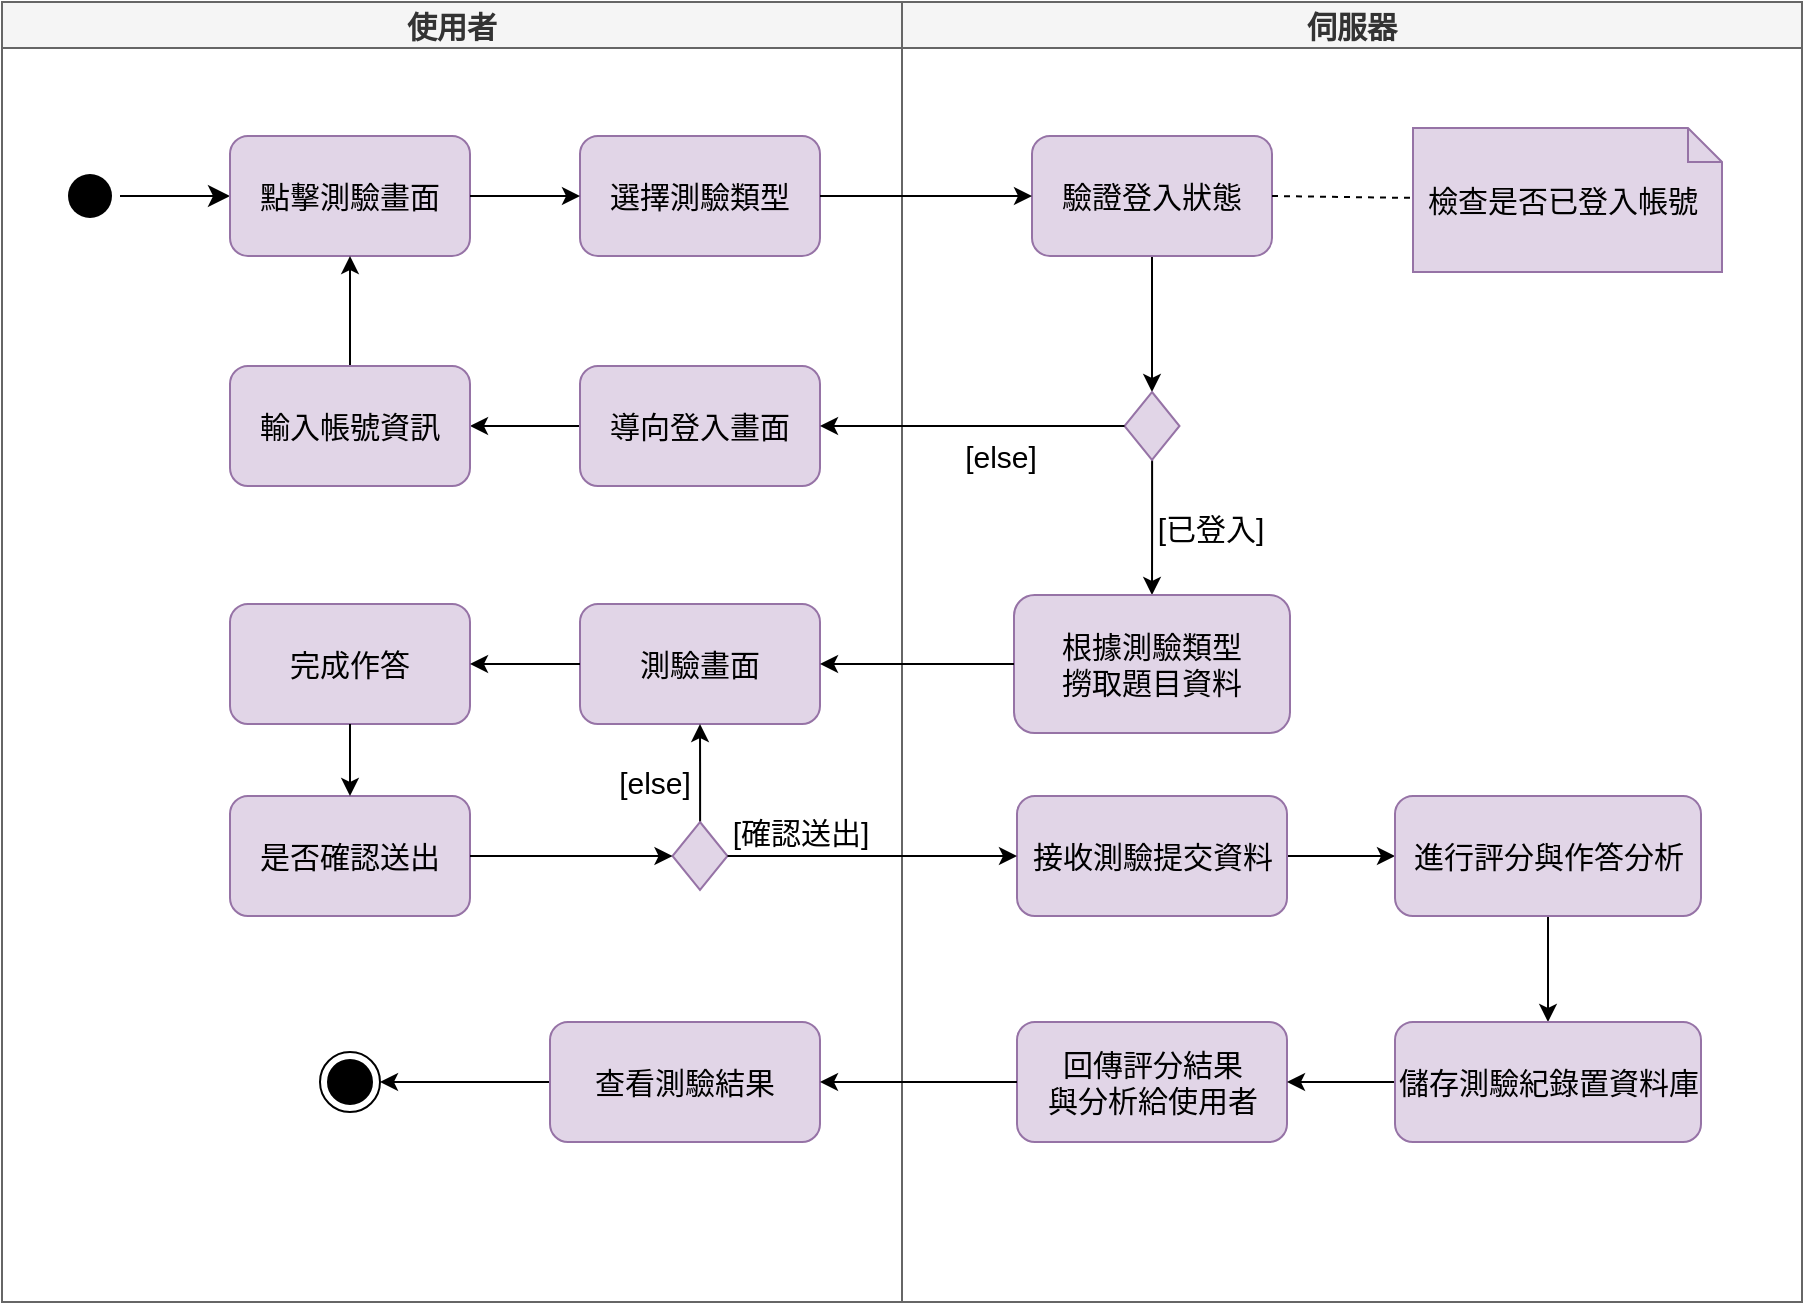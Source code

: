 <mxfile version="26.2.2">
  <diagram name="第 1 页" id="wPiwdumu1q1CmesRkCHY">
    <mxGraphModel dx="1228" dy="736" grid="0" gridSize="10" guides="1" tooltips="1" connect="1" arrows="1" fold="1" page="0" pageScale="1" pageWidth="827" pageHeight="1169" math="0" shadow="0">
      <root>
        <mxCell id="0" />
        <mxCell id="1" parent="0" />
        <mxCell id="4Vmu954Ob7FCXF9QkjN_-1" value="使用者" style="swimlane;whiteSpace=wrap;fillColor=#f5f5f5;fontColor=#333333;strokeColor=#666666;fontSize=15;" vertex="1" parent="1">
          <mxGeometry x="210" y="120" width="450" height="650" as="geometry" />
        </mxCell>
        <mxCell id="4Vmu954Ob7FCXF9QkjN_-2" value="" style="ellipse;shape=startState;fillColor=#000000;strokeColor=none;fontSize=15;" vertex="1" parent="4Vmu954Ob7FCXF9QkjN_-1">
          <mxGeometry x="29" y="82" width="30" height="30" as="geometry" />
        </mxCell>
        <mxCell id="4Vmu954Ob7FCXF9QkjN_-3" value="" style="edgeStyle=elbowEdgeStyle;elbow=horizontal;verticalAlign=bottom;endArrow=classic;endSize=8;strokeColor=#000000;endFill=1;rounded=0;entryX=0;entryY=0.5;entryDx=0;entryDy=0;fontSize=15;" edge="1" parent="4Vmu954Ob7FCXF9QkjN_-1" source="4Vmu954Ob7FCXF9QkjN_-2" target="4Vmu954Ob7FCXF9QkjN_-4">
          <mxGeometry x="100" y="40" as="geometry">
            <mxPoint x="4.5" y="99" as="targetPoint" />
          </mxGeometry>
        </mxCell>
        <mxCell id="4Vmu954Ob7FCXF9QkjN_-4" value="&lt;span style=&quot;text-wrap-mode: nowrap;&quot;&gt;點擊測驗畫面&lt;/span&gt;" style="rounded=1;whiteSpace=wrap;html=1;fillColor=#e1d5e7;strokeColor=#9673a6;fontSize=15;" vertex="1" parent="4Vmu954Ob7FCXF9QkjN_-1">
          <mxGeometry x="114" y="67" width="120" height="60" as="geometry" />
        </mxCell>
        <mxCell id="4Vmu954Ob7FCXF9QkjN_-5" value="選擇測驗類型" style="rounded=1;whiteSpace=wrap;html=1;fillColor=#e1d5e7;strokeColor=#9673a6;fontSize=15;" vertex="1" parent="4Vmu954Ob7FCXF9QkjN_-1">
          <mxGeometry x="289" y="67" width="120" height="60" as="geometry" />
        </mxCell>
        <mxCell id="4Vmu954Ob7FCXF9QkjN_-6" value="" style="endArrow=classic;strokeColor=#000000;endFill=1;rounded=0;exitX=1;exitY=0.5;exitDx=0;exitDy=0;entryX=0;entryY=0.5;entryDx=0;entryDy=0;fontSize=15;" edge="1" parent="4Vmu954Ob7FCXF9QkjN_-1" source="4Vmu954Ob7FCXF9QkjN_-4" target="4Vmu954Ob7FCXF9QkjN_-5">
          <mxGeometry relative="1" as="geometry">
            <mxPoint x="114.5" y="99" as="sourcePoint" />
            <mxPoint x="168.667" y="164" as="targetPoint" />
          </mxGeometry>
        </mxCell>
        <mxCell id="4Vmu954Ob7FCXF9QkjN_-7" value="" style="ellipse;shape=endState;fillColor=#000000;strokeColor=#000000;fontSize=15;" vertex="1" parent="4Vmu954Ob7FCXF9QkjN_-1">
          <mxGeometry x="159" y="525" width="30" height="30" as="geometry" />
        </mxCell>
        <mxCell id="4Vmu954Ob7FCXF9QkjN_-56" style="edgeStyle=orthogonalEdgeStyle;rounded=0;orthogonalLoop=1;jettySize=auto;html=1;entryX=1;entryY=0.5;entryDx=0;entryDy=0;" edge="1" parent="4Vmu954Ob7FCXF9QkjN_-1" source="4Vmu954Ob7FCXF9QkjN_-9" target="4Vmu954Ob7FCXF9QkjN_-55">
          <mxGeometry relative="1" as="geometry" />
        </mxCell>
        <mxCell id="4Vmu954Ob7FCXF9QkjN_-9" value="&lt;span style=&quot;text-wrap-mode: nowrap;&quot;&gt;導向登入畫面&lt;/span&gt;" style="rounded=1;whiteSpace=wrap;html=1;fillColor=#e1d5e7;strokeColor=#9673a6;fontSize=15;" vertex="1" parent="4Vmu954Ob7FCXF9QkjN_-1">
          <mxGeometry x="289" y="182" width="120" height="60" as="geometry" />
        </mxCell>
        <mxCell id="4Vmu954Ob7FCXF9QkjN_-10" value="&lt;span style=&quot;text-wrap-mode: nowrap;&quot;&gt;測驗畫面&lt;/span&gt;" style="rounded=1;whiteSpace=wrap;html=1;fillColor=#e1d5e7;strokeColor=#9673a6;fontSize=15;" vertex="1" parent="4Vmu954Ob7FCXF9QkjN_-1">
          <mxGeometry x="289" y="301" width="120" height="60" as="geometry" />
        </mxCell>
        <mxCell id="4Vmu954Ob7FCXF9QkjN_-13" style="edgeStyle=orthogonalEdgeStyle;rounded=0;orthogonalLoop=1;jettySize=auto;html=1;entryX=1;entryY=0.5;entryDx=0;entryDy=0;" edge="1" parent="4Vmu954Ob7FCXF9QkjN_-1" source="4Vmu954Ob7FCXF9QkjN_-14" target="4Vmu954Ob7FCXF9QkjN_-7">
          <mxGeometry relative="1" as="geometry" />
        </mxCell>
        <mxCell id="4Vmu954Ob7FCXF9QkjN_-14" value="查看測驗結果" style="rounded=1;whiteSpace=wrap;html=1;fillColor=#e1d5e7;strokeColor=#9673a6;fontSize=15;" vertex="1" parent="4Vmu954Ob7FCXF9QkjN_-1">
          <mxGeometry x="274" y="510" width="135" height="60" as="geometry" />
        </mxCell>
        <mxCell id="4Vmu954Ob7FCXF9QkjN_-57" style="edgeStyle=orthogonalEdgeStyle;rounded=0;orthogonalLoop=1;jettySize=auto;html=1;entryX=0.5;entryY=1;entryDx=0;entryDy=0;" edge="1" parent="4Vmu954Ob7FCXF9QkjN_-1" source="4Vmu954Ob7FCXF9QkjN_-55" target="4Vmu954Ob7FCXF9QkjN_-4">
          <mxGeometry relative="1" as="geometry" />
        </mxCell>
        <mxCell id="4Vmu954Ob7FCXF9QkjN_-55" value="&lt;span style=&quot;text-wrap-mode: nowrap;&quot;&gt;輸入帳號資訊&lt;/span&gt;" style="rounded=1;whiteSpace=wrap;html=1;fillColor=#e1d5e7;strokeColor=#9673a6;fontSize=15;" vertex="1" parent="4Vmu954Ob7FCXF9QkjN_-1">
          <mxGeometry x="114" y="182" width="120" height="60" as="geometry" />
        </mxCell>
        <mxCell id="4Vmu954Ob7FCXF9QkjN_-58" value="&lt;span style=&quot;text-wrap-mode: nowrap;&quot;&gt;完成作答&lt;/span&gt;" style="rounded=1;whiteSpace=wrap;html=1;fillColor=#e1d5e7;strokeColor=#9673a6;fontSize=15;" vertex="1" parent="4Vmu954Ob7FCXF9QkjN_-1">
          <mxGeometry x="114" y="301" width="120" height="60" as="geometry" />
        </mxCell>
        <mxCell id="4Vmu954Ob7FCXF9QkjN_-49" style="edgeStyle=orthogonalEdgeStyle;rounded=0;orthogonalLoop=1;jettySize=auto;html=1;entryX=1;entryY=0.5;entryDx=0;entryDy=0;fontSize=15;exitX=0;exitY=0.5;exitDx=0;exitDy=0;" edge="1" parent="4Vmu954Ob7FCXF9QkjN_-1" source="4Vmu954Ob7FCXF9QkjN_-10" target="4Vmu954Ob7FCXF9QkjN_-58">
          <mxGeometry relative="1" as="geometry" />
        </mxCell>
        <mxCell id="4Vmu954Ob7FCXF9QkjN_-73" style="edgeStyle=orthogonalEdgeStyle;rounded=0;orthogonalLoop=1;jettySize=auto;html=1;entryX=0.5;entryY=1;entryDx=0;entryDy=0;" edge="1" parent="4Vmu954Ob7FCXF9QkjN_-1" source="4Vmu954Ob7FCXF9QkjN_-69" target="4Vmu954Ob7FCXF9QkjN_-10">
          <mxGeometry relative="1" as="geometry" />
        </mxCell>
        <mxCell id="4Vmu954Ob7FCXF9QkjN_-69" value="" style="rhombus;whiteSpace=wrap;html=1;fillColor=#e1d5e7;strokeColor=#9673a6;fontSize=15;" vertex="1" parent="4Vmu954Ob7FCXF9QkjN_-1">
          <mxGeometry x="335.25" y="410" width="27.5" height="34" as="geometry" />
        </mxCell>
        <mxCell id="4Vmu954Ob7FCXF9QkjN_-72" value="[確認送出]" style="text;html=1;align=center;verticalAlign=middle;resizable=0;points=[];autosize=1;strokeColor=none;fillColor=none;fontSize=15;rotation=0;" vertex="1" parent="4Vmu954Ob7FCXF9QkjN_-1">
          <mxGeometry x="356" y="400" width="86" height="30" as="geometry" />
        </mxCell>
        <mxCell id="4Vmu954Ob7FCXF9QkjN_-75" value="[else]" style="text;html=1;align=center;verticalAlign=middle;resizable=0;points=[];autosize=1;strokeColor=none;fillColor=none;fontSize=15;" vertex="1" parent="4Vmu954Ob7FCXF9QkjN_-1">
          <mxGeometry x="296" y="375" width="60" height="30" as="geometry" />
        </mxCell>
        <mxCell id="4Vmu954Ob7FCXF9QkjN_-20" value="伺服器" style="swimlane;whiteSpace=wrap;fillColor=#f5f5f5;fontColor=#333333;strokeColor=#666666;fontSize=15;" vertex="1" parent="1">
          <mxGeometry x="660" y="120" width="450" height="650" as="geometry" />
        </mxCell>
        <mxCell id="4Vmu954Ob7FCXF9QkjN_-21" value="檢查是否已登入帳號" style="shape=note;whiteSpace=wrap;size=17;align=left;fillColor=#e1d5e7;strokeColor=#9673a6;perimeterSpacing=0;spacingLeft=5;fontSize=15;" vertex="1" parent="4Vmu954Ob7FCXF9QkjN_-20">
          <mxGeometry x="255.5" y="63" width="154.5" height="72" as="geometry" />
        </mxCell>
        <mxCell id="4Vmu954Ob7FCXF9QkjN_-22" value="" style="endArrow=classic;strokeColor=#000000;endFill=1;rounded=0;entryX=0.5;entryY=0;entryDx=0;entryDy=0;exitX=0.5;exitY=1;exitDx=0;exitDy=0;fontSize=15;" edge="1" parent="4Vmu954Ob7FCXF9QkjN_-20" source="4Vmu954Ob7FCXF9QkjN_-23" target="4Vmu954Ob7FCXF9QkjN_-26">
          <mxGeometry relative="1" as="geometry">
            <mxPoint x="124.545" y="142" as="sourcePoint" />
            <mxPoint x="80.955" y="325" as="targetPoint" />
          </mxGeometry>
        </mxCell>
        <mxCell id="4Vmu954Ob7FCXF9QkjN_-23" value="驗證登入狀態" style="rounded=1;whiteSpace=wrap;html=1;fillColor=#e1d5e7;strokeColor=#9673a6;fontSize=15;" vertex="1" parent="4Vmu954Ob7FCXF9QkjN_-20">
          <mxGeometry x="65" y="67" width="120" height="60" as="geometry" />
        </mxCell>
        <mxCell id="4Vmu954Ob7FCXF9QkjN_-24" value="" style="endArrow=none;strokeColor=#000000;endFill=0;rounded=0;dashed=1;exitX=1;exitY=0.5;exitDx=0;exitDy=0;fontColor=default;fontSize=15;" edge="1" parent="4Vmu954Ob7FCXF9QkjN_-20" source="4Vmu954Ob7FCXF9QkjN_-23" target="4Vmu954Ob7FCXF9QkjN_-21">
          <mxGeometry relative="1" as="geometry">
            <mxPoint x="185.5" y="99" as="sourcePoint" />
          </mxGeometry>
        </mxCell>
        <mxCell id="4Vmu954Ob7FCXF9QkjN_-25" style="edgeStyle=orthogonalEdgeStyle;rounded=0;orthogonalLoop=1;jettySize=auto;html=1;entryX=0.5;entryY=0;entryDx=0;entryDy=0;fontSize=15;" edge="1" parent="4Vmu954Ob7FCXF9QkjN_-20" source="4Vmu954Ob7FCXF9QkjN_-26" target="4Vmu954Ob7FCXF9QkjN_-28">
          <mxGeometry relative="1" as="geometry" />
        </mxCell>
        <mxCell id="4Vmu954Ob7FCXF9QkjN_-26" value="" style="rhombus;whiteSpace=wrap;html=1;fillColor=#e1d5e7;strokeColor=#9673a6;fontSize=15;" vertex="1" parent="4Vmu954Ob7FCXF9QkjN_-20">
          <mxGeometry x="111.25" y="195" width="27.5" height="34" as="geometry" />
        </mxCell>
        <mxCell id="4Vmu954Ob7FCXF9QkjN_-27" value="[已登入]" style="text;html=1;align=center;verticalAlign=middle;resizable=0;points=[];autosize=1;strokeColor=none;fillColor=none;fontSize=15;rotation=0;" vertex="1" parent="4Vmu954Ob7FCXF9QkjN_-20">
          <mxGeometry x="114" y="248" width="80" height="30" as="geometry" />
        </mxCell>
        <mxCell id="4Vmu954Ob7FCXF9QkjN_-28" value="根據測驗類型&lt;br&gt;撈取題目資料" style="rounded=1;whiteSpace=wrap;html=1;fillColor=#e1d5e7;strokeColor=#9673a6;fontSize=15;" vertex="1" parent="4Vmu954Ob7FCXF9QkjN_-20">
          <mxGeometry x="56" y="296.5" width="138" height="69" as="geometry" />
        </mxCell>
        <mxCell id="4Vmu954Ob7FCXF9QkjN_-29" value="[else]" style="text;html=1;align=center;verticalAlign=middle;resizable=0;points=[];autosize=1;strokeColor=none;fillColor=none;fontSize=15;" vertex="1" parent="4Vmu954Ob7FCXF9QkjN_-20">
          <mxGeometry x="19" y="212" width="60" height="30" as="geometry" />
        </mxCell>
        <mxCell id="4Vmu954Ob7FCXF9QkjN_-30" style="edgeStyle=orthogonalEdgeStyle;rounded=0;orthogonalLoop=1;jettySize=auto;html=1;entryX=0;entryY=0.5;entryDx=0;entryDy=0;" edge="1" parent="4Vmu954Ob7FCXF9QkjN_-20" source="4Vmu954Ob7FCXF9QkjN_-31" target="4Vmu954Ob7FCXF9QkjN_-60">
          <mxGeometry relative="1" as="geometry">
            <mxPoint x="125" y="500" as="targetPoint" />
          </mxGeometry>
        </mxCell>
        <mxCell id="4Vmu954Ob7FCXF9QkjN_-31" value="接收測驗提交資料" style="rounded=1;whiteSpace=wrap;html=1;fillColor=#e1d5e7;strokeColor=#9673a6;fontSize=15;" vertex="1" parent="4Vmu954Ob7FCXF9QkjN_-20">
          <mxGeometry x="57.5" y="397" width="135" height="60" as="geometry" />
        </mxCell>
        <mxCell id="4Vmu954Ob7FCXF9QkjN_-63" style="edgeStyle=orthogonalEdgeStyle;rounded=0;orthogonalLoop=1;jettySize=auto;html=1;entryX=0.5;entryY=0;entryDx=0;entryDy=0;" edge="1" parent="4Vmu954Ob7FCXF9QkjN_-20" source="4Vmu954Ob7FCXF9QkjN_-60" target="4Vmu954Ob7FCXF9QkjN_-65">
          <mxGeometry relative="1" as="geometry" />
        </mxCell>
        <mxCell id="4Vmu954Ob7FCXF9QkjN_-60" value="進行評分與作答分析" style="rounded=1;whiteSpace=wrap;html=1;fillColor=#e1d5e7;strokeColor=#9673a6;fontSize=15;" vertex="1" parent="4Vmu954Ob7FCXF9QkjN_-20">
          <mxGeometry x="246.5" y="397" width="153" height="60" as="geometry" />
        </mxCell>
        <mxCell id="4Vmu954Ob7FCXF9QkjN_-62" value="回傳評分結果&lt;br&gt;與分析給使用者" style="rounded=1;whiteSpace=wrap;html=1;fillColor=#e1d5e7;strokeColor=#9673a6;fontSize=15;" vertex="1" parent="4Vmu954Ob7FCXF9QkjN_-20">
          <mxGeometry x="57.5" y="510" width="135" height="60" as="geometry" />
        </mxCell>
        <mxCell id="4Vmu954Ob7FCXF9QkjN_-66" style="edgeStyle=orthogonalEdgeStyle;rounded=0;orthogonalLoop=1;jettySize=auto;html=1;entryX=1;entryY=0.5;entryDx=0;entryDy=0;" edge="1" parent="4Vmu954Ob7FCXF9QkjN_-20" source="4Vmu954Ob7FCXF9QkjN_-65" target="4Vmu954Ob7FCXF9QkjN_-62">
          <mxGeometry relative="1" as="geometry" />
        </mxCell>
        <mxCell id="4Vmu954Ob7FCXF9QkjN_-65" value="儲存測驗紀錄置資料庫" style="rounded=1;whiteSpace=wrap;html=1;fillColor=#e1d5e7;strokeColor=#9673a6;fontSize=15;" vertex="1" parent="4Vmu954Ob7FCXF9QkjN_-20">
          <mxGeometry x="246.5" y="510" width="153" height="60" as="geometry" />
        </mxCell>
        <mxCell id="4Vmu954Ob7FCXF9QkjN_-67" value="&lt;span style=&quot;text-wrap-mode: nowrap;&quot;&gt;是否確認送出&lt;/span&gt;" style="rounded=1;whiteSpace=wrap;html=1;fillColor=#e1d5e7;strokeColor=#9673a6;fontSize=15;" vertex="1" parent="4Vmu954Ob7FCXF9QkjN_-20">
          <mxGeometry x="-336" y="397" width="120" height="60" as="geometry" />
        </mxCell>
        <mxCell id="4Vmu954Ob7FCXF9QkjN_-46" style="edgeStyle=orthogonalEdgeStyle;rounded=0;orthogonalLoop=1;jettySize=auto;html=1;entryX=1;entryY=0.5;entryDx=0;entryDy=0;fontSize=15;" edge="1" parent="1" source="4Vmu954Ob7FCXF9QkjN_-28" target="4Vmu954Ob7FCXF9QkjN_-10">
          <mxGeometry relative="1" as="geometry" />
        </mxCell>
        <mxCell id="4Vmu954Ob7FCXF9QkjN_-47" style="edgeStyle=orthogonalEdgeStyle;rounded=0;orthogonalLoop=1;jettySize=auto;html=1;entryX=1;entryY=0.5;entryDx=0;entryDy=0;fontSize=15;" edge="1" parent="1" source="4Vmu954Ob7FCXF9QkjN_-26" target="4Vmu954Ob7FCXF9QkjN_-9">
          <mxGeometry relative="1" as="geometry" />
        </mxCell>
        <mxCell id="4Vmu954Ob7FCXF9QkjN_-48" value="" style="endArrow=classic;strokeColor=#000000;endFill=1;rounded=0;exitX=1;exitY=0.5;exitDx=0;exitDy=0;entryX=0;entryY=0.5;entryDx=0;entryDy=0;fontSize=15;" edge="1" parent="1" source="4Vmu954Ob7FCXF9QkjN_-5" target="4Vmu954Ob7FCXF9QkjN_-23">
          <mxGeometry relative="1" as="geometry">
            <mxPoint x="605.5" y="288.375" as="sourcePoint" />
            <mxPoint x="510" y="219" as="targetPoint" />
          </mxGeometry>
        </mxCell>
        <mxCell id="4Vmu954Ob7FCXF9QkjN_-64" style="edgeStyle=orthogonalEdgeStyle;rounded=0;orthogonalLoop=1;jettySize=auto;html=1;entryX=1;entryY=0.5;entryDx=0;entryDy=0;" edge="1" parent="1" source="4Vmu954Ob7FCXF9QkjN_-62" target="4Vmu954Ob7FCXF9QkjN_-14">
          <mxGeometry relative="1" as="geometry" />
        </mxCell>
        <mxCell id="4Vmu954Ob7FCXF9QkjN_-68" style="edgeStyle=orthogonalEdgeStyle;rounded=0;orthogonalLoop=1;jettySize=auto;html=1;entryX=0.5;entryY=0;entryDx=0;entryDy=0;" edge="1" parent="1" source="4Vmu954Ob7FCXF9QkjN_-58" target="4Vmu954Ob7FCXF9QkjN_-67">
          <mxGeometry relative="1" as="geometry" />
        </mxCell>
        <mxCell id="4Vmu954Ob7FCXF9QkjN_-70" style="edgeStyle=orthogonalEdgeStyle;rounded=0;orthogonalLoop=1;jettySize=auto;html=1;entryX=0;entryY=0.5;entryDx=0;entryDy=0;" edge="1" parent="1" source="4Vmu954Ob7FCXF9QkjN_-67" target="4Vmu954Ob7FCXF9QkjN_-69">
          <mxGeometry relative="1" as="geometry" />
        </mxCell>
        <mxCell id="4Vmu954Ob7FCXF9QkjN_-71" style="edgeStyle=orthogonalEdgeStyle;rounded=0;orthogonalLoop=1;jettySize=auto;html=1;" edge="1" parent="1" source="4Vmu954Ob7FCXF9QkjN_-69" target="4Vmu954Ob7FCXF9QkjN_-31">
          <mxGeometry relative="1" as="geometry" />
        </mxCell>
      </root>
    </mxGraphModel>
  </diagram>
</mxfile>
